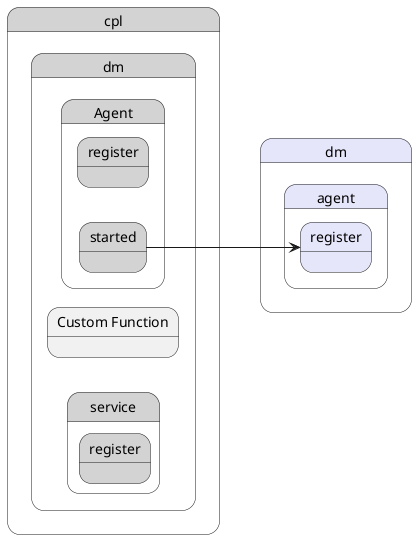 @startuml
left to right direction


state "cpl" as cpl #lightgray {
state "dm" as cpldm #lightgray {
}
}


state cpldm #lightgray {
    state "Custom Function" as dmfunction {
    }
}

        state "cpl" as cpl #lightgray {
state "dm" as cpldm #lightgray {
state "agent" as cpldmagent #lightgray {
state "register" as cpldmagentregister #lightgray {
}
}
}
}


        state "cpl" as cpl #lightgray {
state "dm" as cpldm #lightgray {
state "service" as cpldmservice #lightgray {
state "register" as cpldmserviceregister #lightgray {
}
}
}
}




    state "cpl" as cpl #lightgray {
state "dm" as cpldm #lightgray {
state "Agent" as cpldmagent #lightgray {
state "started" as cpldmagentstarted #lightgray {
}
}
}
}

    
    state "dm" as dm #lavender {
state "agent" as dmagent #lavender {
state "register" as dmagentregister #lavender {
}
}
}

    cpldmagentstarted ---> dmagentregister
  


    
    state "dm" as dm #lavender {
state "agent" as dmagent #lavender {
state "register" as dmagentregister #lavender {
}
}
}

        
       

@enduml
